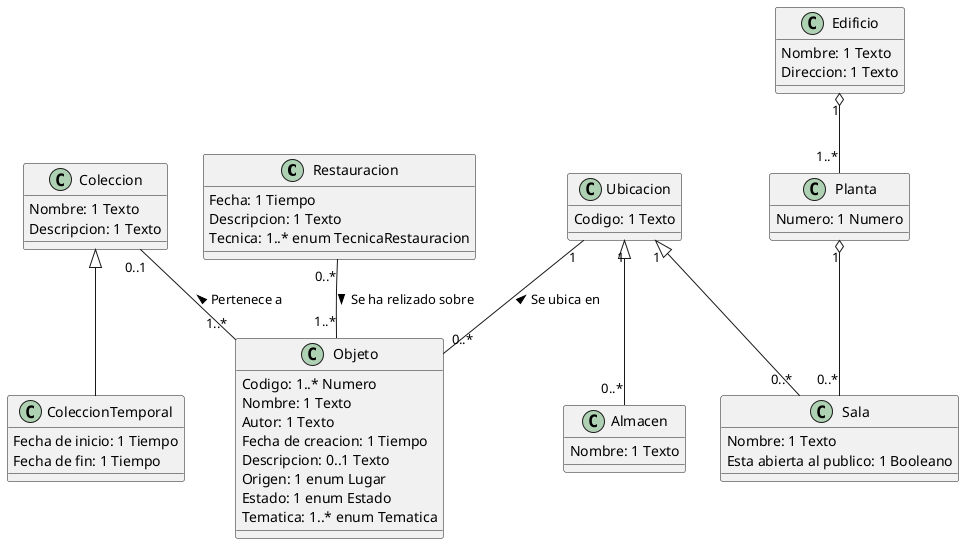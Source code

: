 @startuml ejercicio19


Class Restauracion{
  Fecha: 1 Tiempo
  Descripcion: 1 Texto
  Tecnica: 1..* enum TecnicaRestauracion
}

Class Objeto{
  Codigo: 1..* Numero
  Nombre: 1 Texto
  Autor: 1 Texto
  Fecha de creacion: 1 Tiempo
  Descripcion: 0..1 Texto
  Origen: 1 enum Lugar
  Estado: 1 enum Estado
  Tematica: 1..* enum Tematica
} 

Class Coleccion{
  Nombre: 1 Texto
  Descripcion: 1 Texto
} 

Class ColeccionTemporal extends Coleccion{
  Fecha de inicio: 1 Tiempo
  Fecha de fin: 1 Tiempo
}

Class Ubicacion{
  Codigo: 1 Texto
}

Class Sala{
  Nombre: 1 Texto
  Esta abierta al publico: 1 Booleano
}

Class Almacen{
  Nombre: 1 Texto
}

Class Planta{
  Numero: 1 Numero
}

Class Edificio{
  Nombre: 1 Texto
  Direccion: 1 Texto
}


Restauracion "0..*" -- "1..*" Objeto : Se ha relizado sobre >
Coleccion "0..1" -- "1..*" Objeto : Pertenece a <

Ubicacion "1" -- "0..*" Objeto : Se ubica en <
Ubicacion "1" <|-- "0..*" Sala
Ubicacion "1" <|-- "0..*" Almacen 
Planta "1" o-- "0..*" Sala 
Edificio "1" o-- "1..*" Planta

@enduml